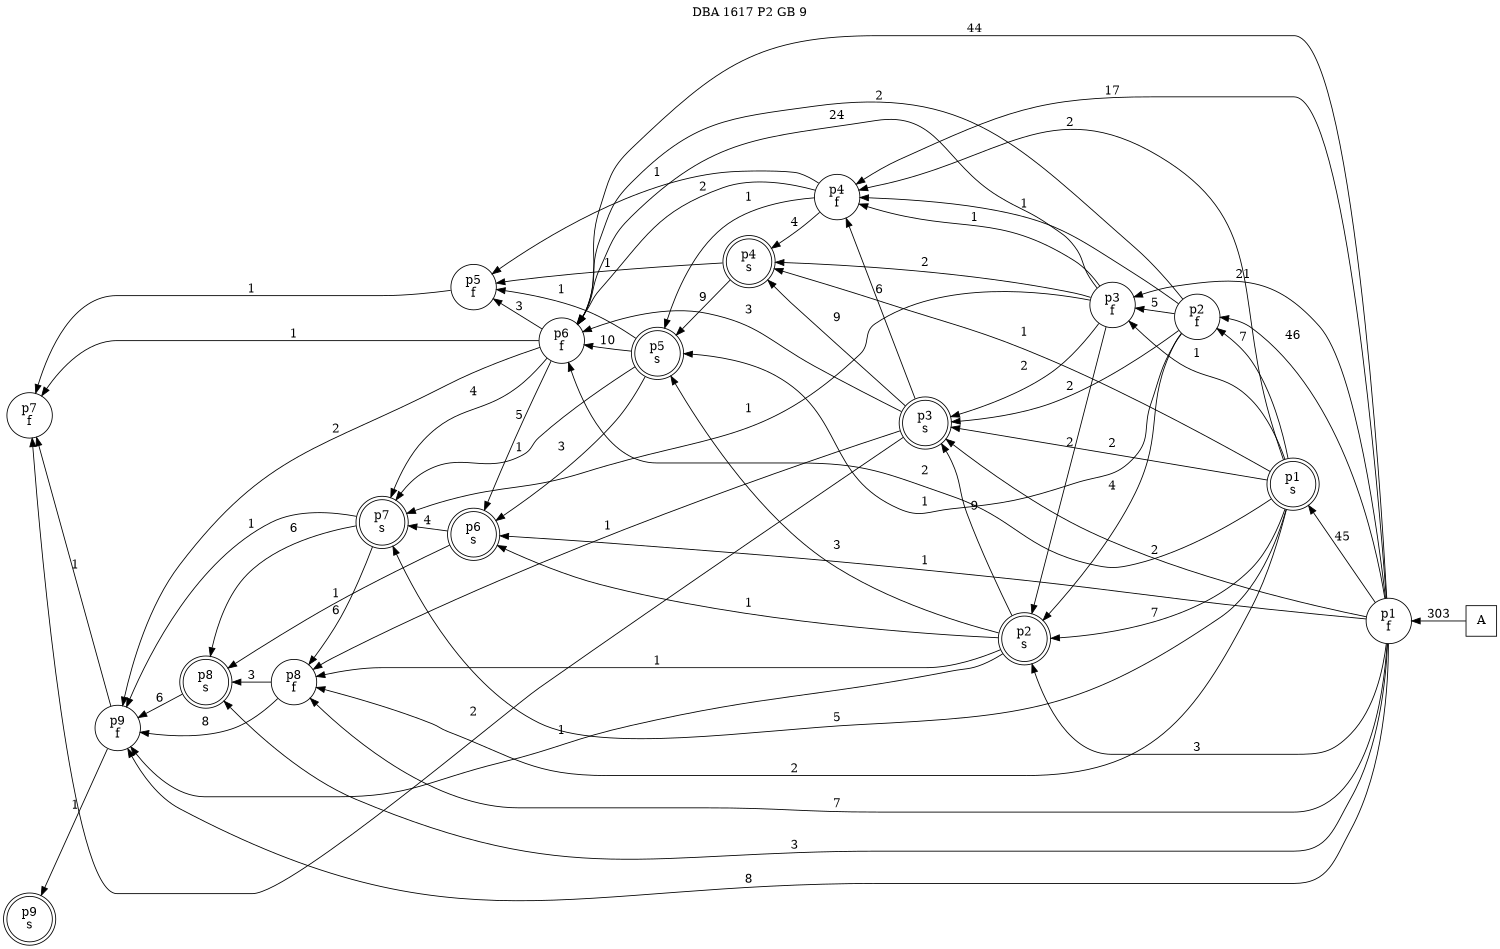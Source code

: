 digraph DBA_1617_P2_GB_9_GOOD {
labelloc="tl"
label= " DBA 1617 P2 GB 9 "
rankdir="RL";
graph [ size=" 10 , 10 !"]

"A" [shape="square" label="A"]
"p1_f" [shape="circle" label="p1
f"]
"p1_s" [shape="doublecircle" label="p1
s"]
"p2_f" [shape="circle" label="p2
f"]
"p3_f" [shape="circle" label="p3
f"]
"p3_s" [shape="doublecircle" label="p3
s"]
"p4_f" [shape="circle" label="p4
f"]
"p5_f" [shape="circle" label="p5
f"]
"p4_s" [shape="doublecircle" label="p4
s"]
"p5_s" [shape="doublecircle" label="p5
s"]
"p6_f" [shape="circle" label="p6
f"]
"p7_s" [shape="doublecircle" label="p7
s"]
"p8_f" [shape="circle" label="p8
f"]
"p9_f" [shape="circle" label="p9
f"]
"p7_f" [shape="circle" label="p7
f"]
"p2_s" [shape="doublecircle" label="p2
s"]
"p6_s" [shape="doublecircle" label="p6
s"]
"p8_s" [shape="doublecircle" label="p8
s"]
"p9_s" [shape="doublecircle" label="p9
s"]
"A" -> "p1_f" [ label=303]
"p1_f" -> "p1_s" [ label=45]
"p1_f" -> "p2_f" [ label=46]
"p1_f" -> "p3_f" [ label=21]
"p1_f" -> "p3_s" [ label=2]
"p1_f" -> "p4_f" [ label=17]
"p1_f" -> "p6_f" [ label=44]
"p1_f" -> "p8_f" [ label=7]
"p1_f" -> "p9_f" [ label=8]
"p1_f" -> "p2_s" [ label=3]
"p1_f" -> "p6_s" [ label=1]
"p1_f" -> "p8_s" [ label=3]
"p1_s" -> "p2_f" [ label=7]
"p1_s" -> "p3_f" [ label=1]
"p1_s" -> "p3_s" [ label=2]
"p1_s" -> "p4_f" [ label=2]
"p1_s" -> "p4_s" [ label=1]
"p1_s" -> "p6_f" [ label=2]
"p1_s" -> "p7_s" [ label=5]
"p1_s" -> "p8_f" [ label=2]
"p1_s" -> "p2_s" [ label=7]
"p2_f" -> "p3_f" [ label=5]
"p2_f" -> "p3_s" [ label=2]
"p2_f" -> "p4_f" [ label=1]
"p2_f" -> "p5_s" [ label=1]
"p2_f" -> "p6_f" [ label=2]
"p2_f" -> "p2_s" [ label=4]
"p3_f" -> "p3_s" [ label=2]
"p3_f" -> "p4_f" [ label=1]
"p3_f" -> "p4_s" [ label=2]
"p3_f" -> "p6_f" [ label=24]
"p3_f" -> "p7_s" [ label=1]
"p3_f" -> "p2_s" [ label=2]
"p3_s" -> "p4_f" [ label=6]
"p3_s" -> "p4_s" [ label=9]
"p3_s" -> "p6_f" [ label=3]
"p3_s" -> "p8_f" [ label=1]
"p3_s" -> "p7_f" [ label=2]
"p4_f" -> "p5_f" [ label=1]
"p4_f" -> "p4_s" [ label=4]
"p4_f" -> "p5_s" [ label=1]
"p4_f" -> "p6_f" [ label=2]
"p5_f" -> "p7_f" [ label=1]
"p4_s" -> "p5_f" [ label=1]
"p4_s" -> "p5_s" [ label=9]
"p5_s" -> "p5_f" [ label=1]
"p5_s" -> "p6_f" [ label=10]
"p5_s" -> "p7_s" [ label=1]
"p5_s" -> "p6_s" [ label=3]
"p6_f" -> "p5_f" [ label=3]
"p6_f" -> "p7_s" [ label=4]
"p6_f" -> "p9_f" [ label=2]
"p6_f" -> "p7_f" [ label=1]
"p6_f" -> "p6_s" [ label=5]
"p7_s" -> "p8_f" [ label=6]
"p7_s" -> "p9_f" [ label=1]
"p7_s" -> "p8_s" [ label=6]
"p8_f" -> "p9_f" [ label=8]
"p8_f" -> "p8_s" [ label=3]
"p9_f" -> "p7_f" [ label=1]
"p9_f" -> "p9_s" [ label=1]
"p2_s" -> "p3_s" [ label=9]
"p2_s" -> "p5_s" [ label=3]
"p2_s" -> "p8_f" [ label=1]
"p2_s" -> "p9_f" [ label=1]
"p2_s" -> "p6_s" [ label=1]
"p6_s" -> "p7_s" [ label=4]
"p6_s" -> "p8_s" [ label=1]
"p8_s" -> "p9_f" [ label=6]
}
